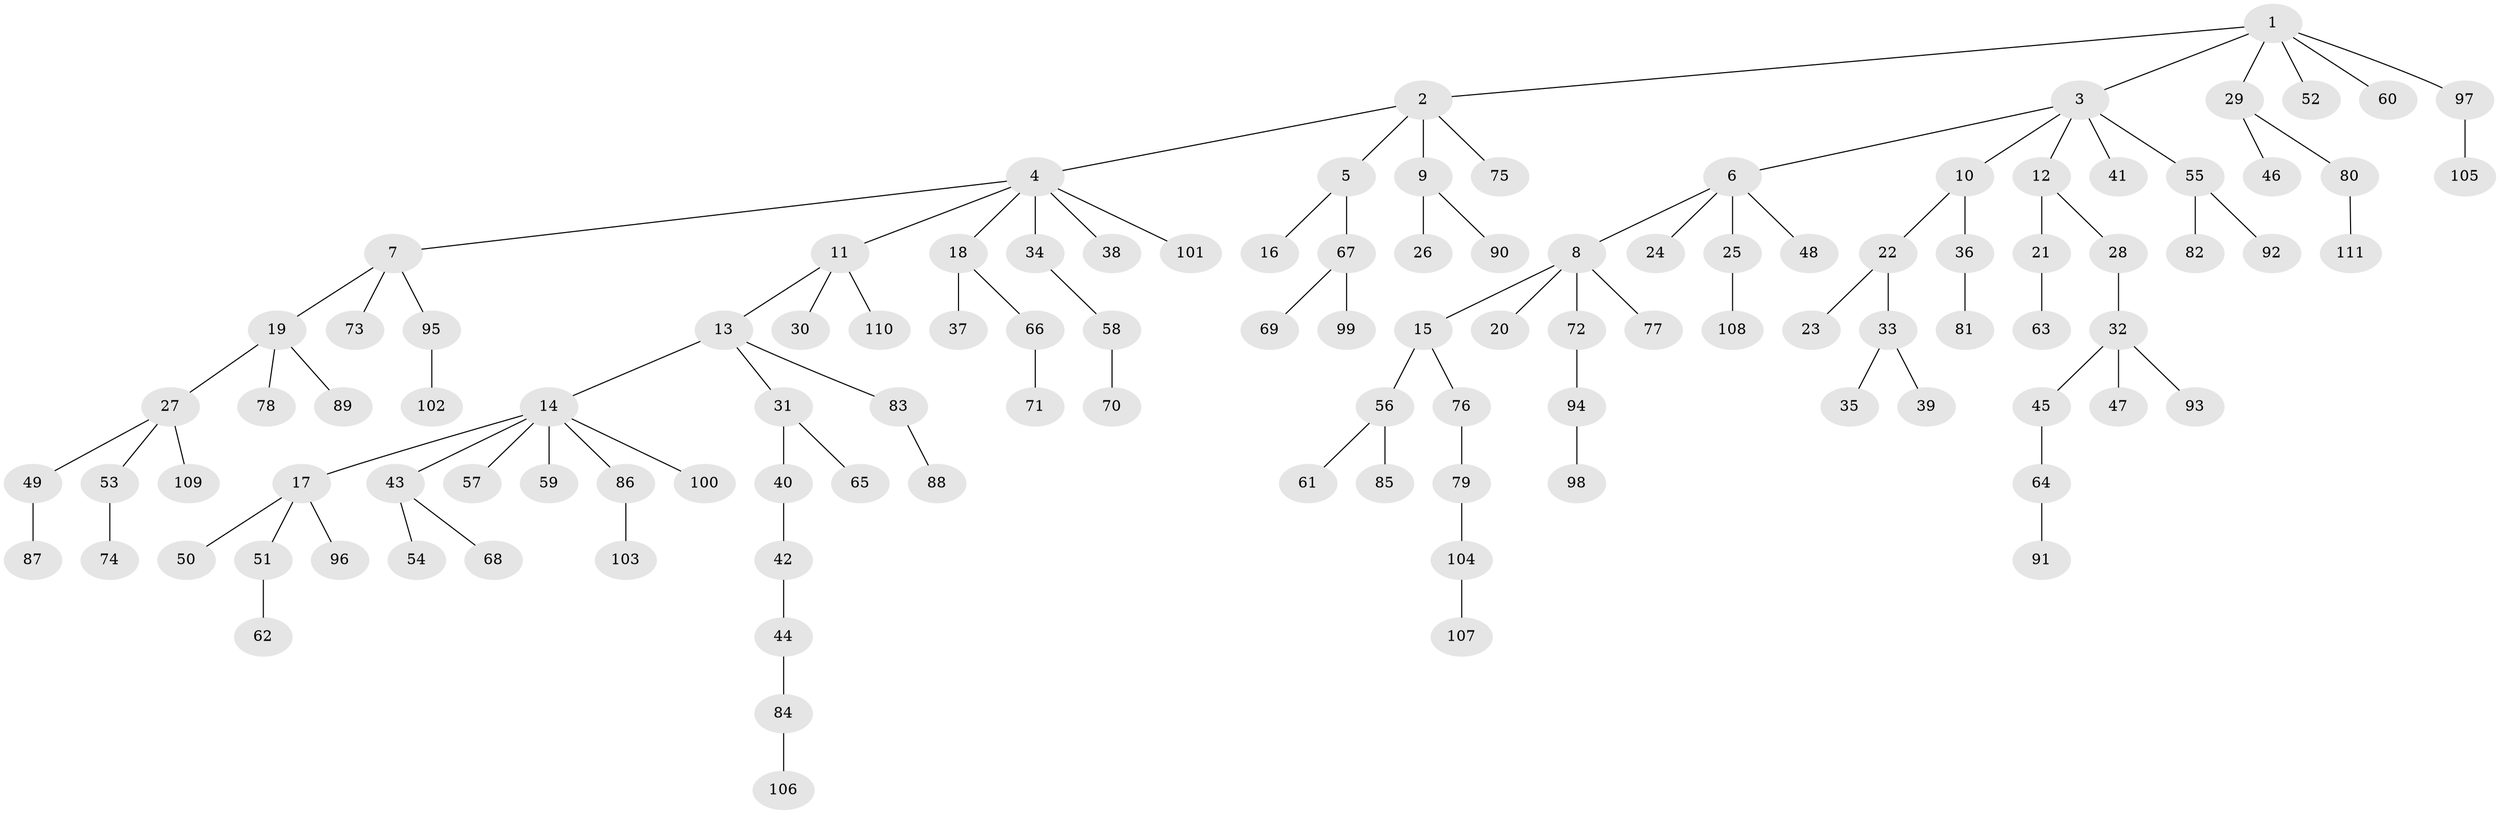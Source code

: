 // coarse degree distribution, {14: 0.030303030303030304, 4: 0.030303030303030304, 3: 0.09090909090909091, 2: 0.09090909090909091, 7: 0.030303030303030304, 1: 0.7272727272727273}
// Generated by graph-tools (version 1.1) at 2025/19/03/04/25 18:19:24]
// undirected, 111 vertices, 110 edges
graph export_dot {
graph [start="1"]
  node [color=gray90,style=filled];
  1;
  2;
  3;
  4;
  5;
  6;
  7;
  8;
  9;
  10;
  11;
  12;
  13;
  14;
  15;
  16;
  17;
  18;
  19;
  20;
  21;
  22;
  23;
  24;
  25;
  26;
  27;
  28;
  29;
  30;
  31;
  32;
  33;
  34;
  35;
  36;
  37;
  38;
  39;
  40;
  41;
  42;
  43;
  44;
  45;
  46;
  47;
  48;
  49;
  50;
  51;
  52;
  53;
  54;
  55;
  56;
  57;
  58;
  59;
  60;
  61;
  62;
  63;
  64;
  65;
  66;
  67;
  68;
  69;
  70;
  71;
  72;
  73;
  74;
  75;
  76;
  77;
  78;
  79;
  80;
  81;
  82;
  83;
  84;
  85;
  86;
  87;
  88;
  89;
  90;
  91;
  92;
  93;
  94;
  95;
  96;
  97;
  98;
  99;
  100;
  101;
  102;
  103;
  104;
  105;
  106;
  107;
  108;
  109;
  110;
  111;
  1 -- 2;
  1 -- 3;
  1 -- 29;
  1 -- 52;
  1 -- 60;
  1 -- 97;
  2 -- 4;
  2 -- 5;
  2 -- 9;
  2 -- 75;
  3 -- 6;
  3 -- 10;
  3 -- 12;
  3 -- 41;
  3 -- 55;
  4 -- 7;
  4 -- 11;
  4 -- 18;
  4 -- 34;
  4 -- 38;
  4 -- 101;
  5 -- 16;
  5 -- 67;
  6 -- 8;
  6 -- 24;
  6 -- 25;
  6 -- 48;
  7 -- 19;
  7 -- 73;
  7 -- 95;
  8 -- 15;
  8 -- 20;
  8 -- 72;
  8 -- 77;
  9 -- 26;
  9 -- 90;
  10 -- 22;
  10 -- 36;
  11 -- 13;
  11 -- 30;
  11 -- 110;
  12 -- 21;
  12 -- 28;
  13 -- 14;
  13 -- 31;
  13 -- 83;
  14 -- 17;
  14 -- 43;
  14 -- 57;
  14 -- 59;
  14 -- 86;
  14 -- 100;
  15 -- 56;
  15 -- 76;
  17 -- 50;
  17 -- 51;
  17 -- 96;
  18 -- 37;
  18 -- 66;
  19 -- 27;
  19 -- 78;
  19 -- 89;
  21 -- 63;
  22 -- 23;
  22 -- 33;
  25 -- 108;
  27 -- 49;
  27 -- 53;
  27 -- 109;
  28 -- 32;
  29 -- 46;
  29 -- 80;
  31 -- 40;
  31 -- 65;
  32 -- 45;
  32 -- 47;
  32 -- 93;
  33 -- 35;
  33 -- 39;
  34 -- 58;
  36 -- 81;
  40 -- 42;
  42 -- 44;
  43 -- 54;
  43 -- 68;
  44 -- 84;
  45 -- 64;
  49 -- 87;
  51 -- 62;
  53 -- 74;
  55 -- 82;
  55 -- 92;
  56 -- 61;
  56 -- 85;
  58 -- 70;
  64 -- 91;
  66 -- 71;
  67 -- 69;
  67 -- 99;
  72 -- 94;
  76 -- 79;
  79 -- 104;
  80 -- 111;
  83 -- 88;
  84 -- 106;
  86 -- 103;
  94 -- 98;
  95 -- 102;
  97 -- 105;
  104 -- 107;
}
